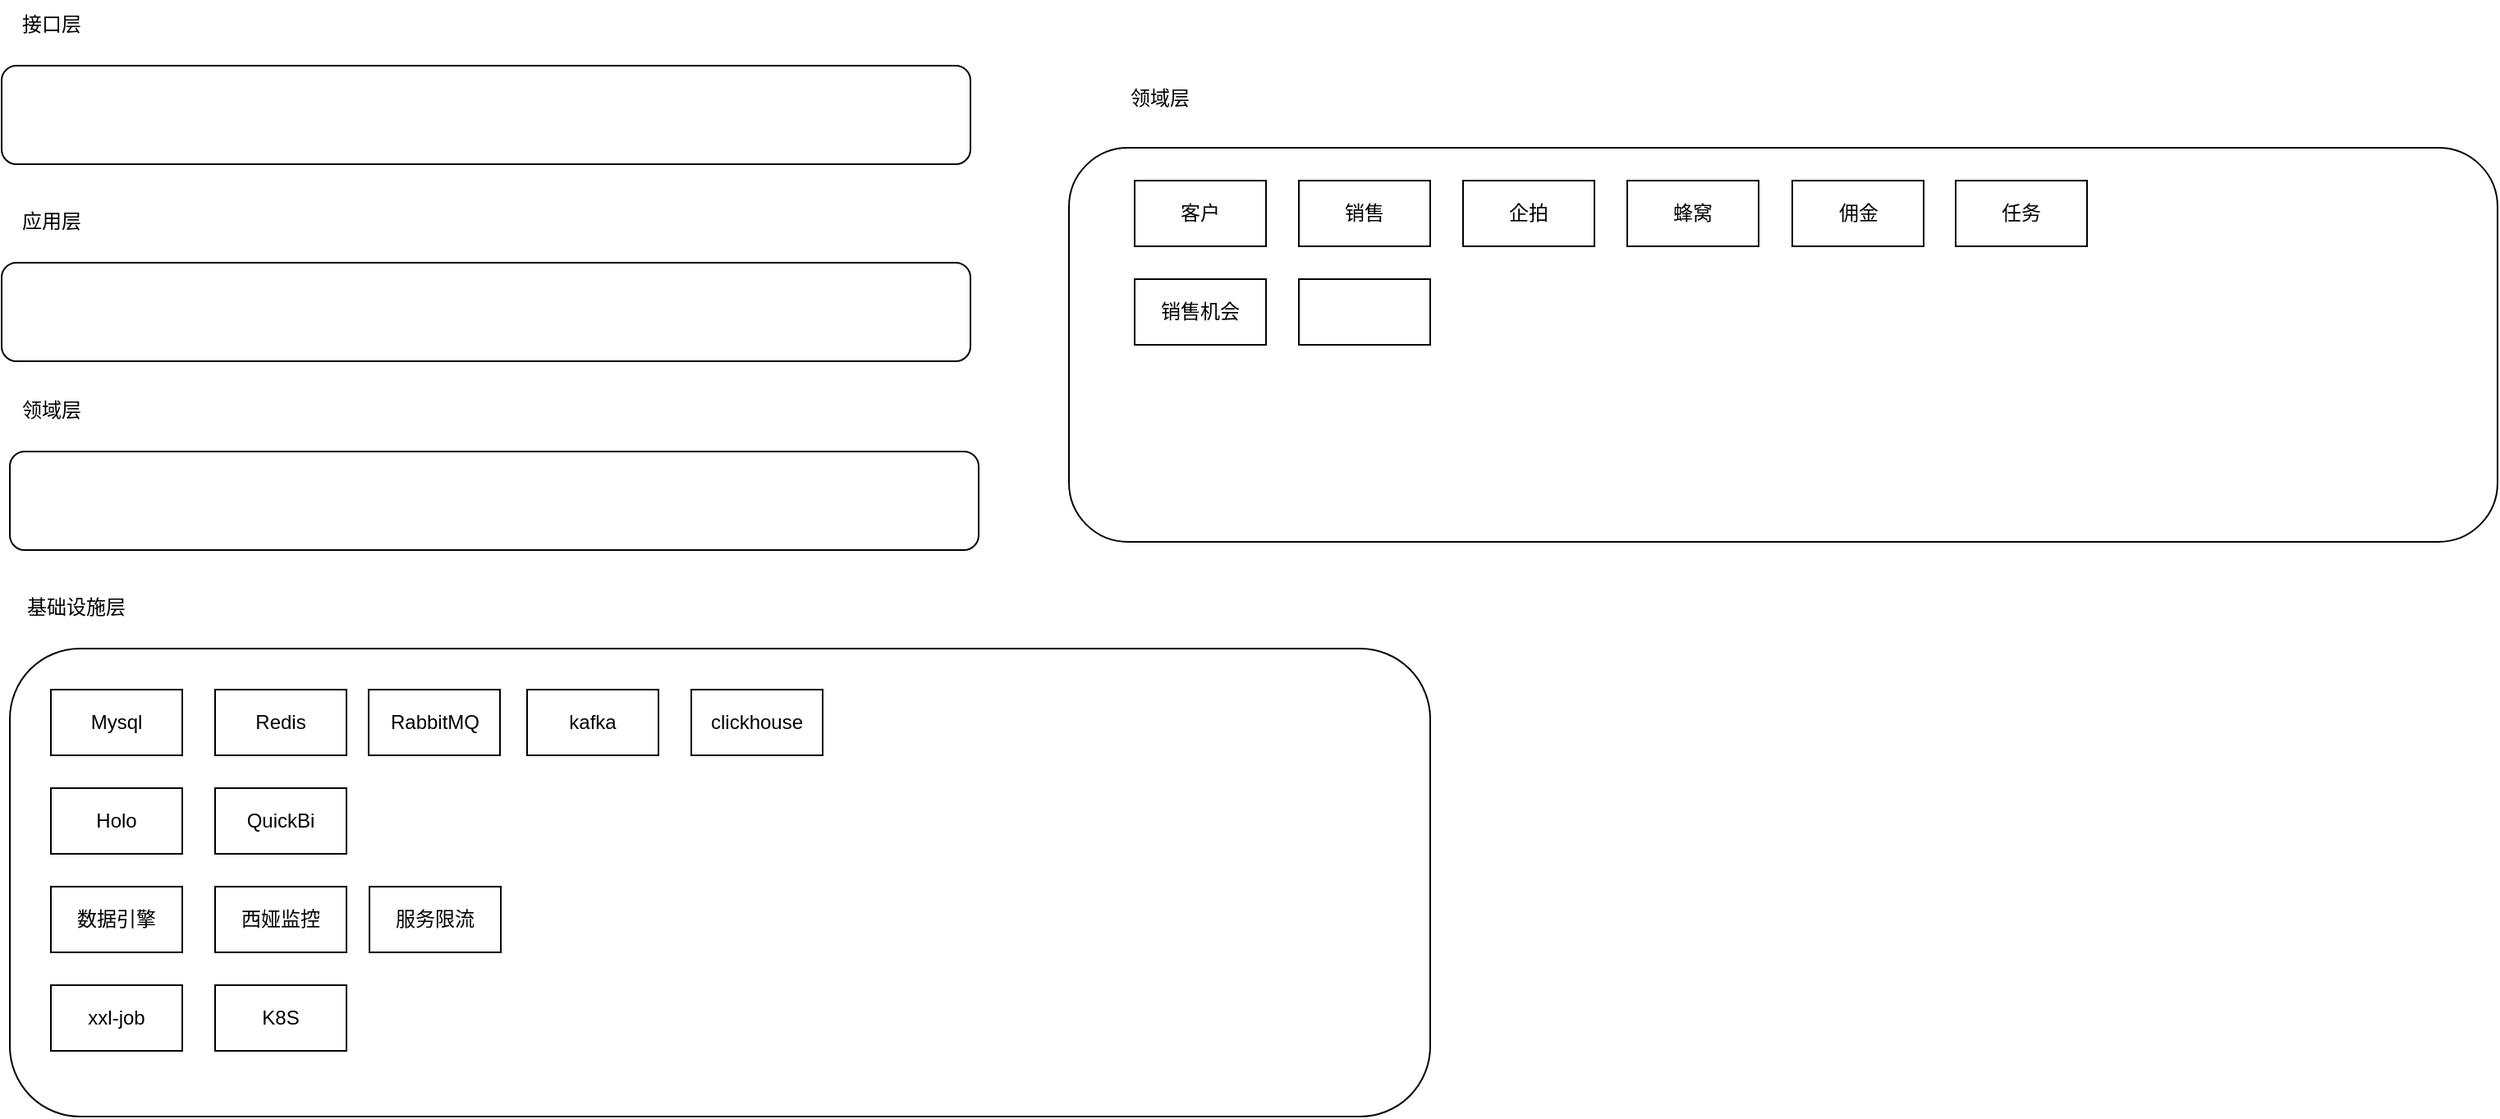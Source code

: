 <mxfile version="24.7.17">
  <diagram name="第 1 页" id="JO-shfudhJepJnUqwN1Y">
    <mxGraphModel dx="2074" dy="1145" grid="1" gridSize="10" guides="1" tooltips="1" connect="1" arrows="1" fold="1" page="1" pageScale="1" pageWidth="827" pageHeight="1169" math="0" shadow="0">
      <root>
        <mxCell id="0" />
        <mxCell id="1" parent="0" />
        <mxCell id="fh_mZoaNWu5ApxOv-ETk-3" value="" style="rounded=1;whiteSpace=wrap;html=1;" vertex="1" parent="1">
          <mxGeometry x="155" y="515" width="590" height="60" as="geometry" />
        </mxCell>
        <mxCell id="fh_mZoaNWu5ApxOv-ETk-4" value="领域层" style="text;html=1;align=center;verticalAlign=middle;resizable=0;points=[];autosize=1;strokeColor=none;fillColor=none;" vertex="1" parent="1">
          <mxGeometry x="150" y="475" width="60" height="30" as="geometry" />
        </mxCell>
        <mxCell id="fh_mZoaNWu5ApxOv-ETk-5" value="" style="rounded=1;whiteSpace=wrap;html=1;" vertex="1" parent="1">
          <mxGeometry x="155" y="635" width="865" height="285" as="geometry" />
        </mxCell>
        <mxCell id="fh_mZoaNWu5ApxOv-ETk-6" value="基础设施层" style="text;html=1;align=center;verticalAlign=middle;resizable=0;points=[];autosize=1;strokeColor=none;fillColor=none;" vertex="1" parent="1">
          <mxGeometry x="155" y="595" width="80" height="30" as="geometry" />
        </mxCell>
        <mxCell id="fh_mZoaNWu5ApxOv-ETk-7" value="Mysql" style="rounded=0;whiteSpace=wrap;html=1;" vertex="1" parent="1">
          <mxGeometry x="180" y="660" width="80" height="40" as="geometry" />
        </mxCell>
        <mxCell id="fh_mZoaNWu5ApxOv-ETk-9" value="clickhouse" style="rounded=0;whiteSpace=wrap;html=1;" vertex="1" parent="1">
          <mxGeometry x="570" y="660" width="80" height="40" as="geometry" />
        </mxCell>
        <mxCell id="fh_mZoaNWu5ApxOv-ETk-10" value="Redis" style="rounded=0;whiteSpace=wrap;html=1;" vertex="1" parent="1">
          <mxGeometry x="280" y="660" width="80" height="40" as="geometry" />
        </mxCell>
        <mxCell id="fh_mZoaNWu5ApxOv-ETk-11" value="RabbitMQ" style="rounded=0;whiteSpace=wrap;html=1;" vertex="1" parent="1">
          <mxGeometry x="373.5" y="660" width="80" height="40" as="geometry" />
        </mxCell>
        <mxCell id="fh_mZoaNWu5ApxOv-ETk-12" value="kafka" style="rounded=0;whiteSpace=wrap;html=1;" vertex="1" parent="1">
          <mxGeometry x="470" y="660" width="80" height="40" as="geometry" />
        </mxCell>
        <mxCell id="fh_mZoaNWu5ApxOv-ETk-13" value="Holo" style="rounded=0;whiteSpace=wrap;html=1;" vertex="1" parent="1">
          <mxGeometry x="180" y="720" width="80" height="40" as="geometry" />
        </mxCell>
        <mxCell id="fh_mZoaNWu5ApxOv-ETk-14" value="QuickBi" style="rounded=0;whiteSpace=wrap;html=1;" vertex="1" parent="1">
          <mxGeometry x="280" y="720" width="80" height="40" as="geometry" />
        </mxCell>
        <mxCell id="fh_mZoaNWu5ApxOv-ETk-15" value="数据引擎" style="rounded=0;whiteSpace=wrap;html=1;" vertex="1" parent="1">
          <mxGeometry x="180" y="780" width="80" height="40" as="geometry" />
        </mxCell>
        <mxCell id="fh_mZoaNWu5ApxOv-ETk-16" value="西娅监控" style="rounded=0;whiteSpace=wrap;html=1;" vertex="1" parent="1">
          <mxGeometry x="280" y="780" width="80" height="40" as="geometry" />
        </mxCell>
        <mxCell id="fh_mZoaNWu5ApxOv-ETk-17" value="服务限流" style="rounded=0;whiteSpace=wrap;html=1;" vertex="1" parent="1">
          <mxGeometry x="374" y="780" width="80" height="40" as="geometry" />
        </mxCell>
        <mxCell id="fh_mZoaNWu5ApxOv-ETk-18" value="xxl-job" style="rounded=0;whiteSpace=wrap;html=1;" vertex="1" parent="1">
          <mxGeometry x="180" y="840" width="80" height="40" as="geometry" />
        </mxCell>
        <mxCell id="fh_mZoaNWu5ApxOv-ETk-19" value="K8S" style="rounded=0;whiteSpace=wrap;html=1;" vertex="1" parent="1">
          <mxGeometry x="280" y="840" width="80" height="40" as="geometry" />
        </mxCell>
        <mxCell id="fh_mZoaNWu5ApxOv-ETk-21" value="" style="rounded=1;whiteSpace=wrap;html=1;" vertex="1" parent="1">
          <mxGeometry x="150" y="280" width="590" height="60" as="geometry" />
        </mxCell>
        <mxCell id="fh_mZoaNWu5ApxOv-ETk-22" value="接口层" style="text;html=1;align=center;verticalAlign=middle;resizable=0;points=[];autosize=1;strokeColor=none;fillColor=none;" vertex="1" parent="1">
          <mxGeometry x="150" y="240" width="60" height="30" as="geometry" />
        </mxCell>
        <mxCell id="fh_mZoaNWu5ApxOv-ETk-23" value="应用层" style="text;html=1;align=center;verticalAlign=middle;resizable=0;points=[];autosize=1;strokeColor=none;fillColor=none;" vertex="1" parent="1">
          <mxGeometry x="150" y="360" width="60" height="30" as="geometry" />
        </mxCell>
        <mxCell id="fh_mZoaNWu5ApxOv-ETk-24" value="" style="rounded=1;whiteSpace=wrap;html=1;" vertex="1" parent="1">
          <mxGeometry x="150" y="400" width="590" height="60" as="geometry" />
        </mxCell>
        <mxCell id="fh_mZoaNWu5ApxOv-ETk-27" value="" style="rounded=1;whiteSpace=wrap;html=1;" vertex="1" parent="1">
          <mxGeometry x="800" y="330" width="870" height="240" as="geometry" />
        </mxCell>
        <mxCell id="fh_mZoaNWu5ApxOv-ETk-28" value="领域层" style="text;html=1;align=center;verticalAlign=middle;resizable=0;points=[];autosize=1;strokeColor=none;fillColor=none;" vertex="1" parent="1">
          <mxGeometry x="825" y="285" width="60" height="30" as="geometry" />
        </mxCell>
        <mxCell id="fh_mZoaNWu5ApxOv-ETk-29" value="客户" style="rounded=0;whiteSpace=wrap;html=1;" vertex="1" parent="1">
          <mxGeometry x="840" y="350" width="80" height="40" as="geometry" />
        </mxCell>
        <mxCell id="fh_mZoaNWu5ApxOv-ETk-30" value="销售" style="rounded=0;whiteSpace=wrap;html=1;" vertex="1" parent="1">
          <mxGeometry x="940" y="350" width="80" height="40" as="geometry" />
        </mxCell>
        <mxCell id="fh_mZoaNWu5ApxOv-ETk-31" value="销售机会" style="rounded=0;whiteSpace=wrap;html=1;" vertex="1" parent="1">
          <mxGeometry x="840" y="410" width="80" height="40" as="geometry" />
        </mxCell>
        <mxCell id="fh_mZoaNWu5ApxOv-ETk-32" value="佣金" style="rounded=0;whiteSpace=wrap;html=1;" vertex="1" parent="1">
          <mxGeometry x="1240.5" y="350" width="80" height="40" as="geometry" />
        </mxCell>
        <mxCell id="fh_mZoaNWu5ApxOv-ETk-33" value="任务" style="rounded=0;whiteSpace=wrap;html=1;" vertex="1" parent="1">
          <mxGeometry x="1340" y="350" width="80" height="40" as="geometry" />
        </mxCell>
        <mxCell id="fh_mZoaNWu5ApxOv-ETk-43" value="企拍" style="rounded=0;whiteSpace=wrap;html=1;" vertex="1" parent="1">
          <mxGeometry x="1040" y="350" width="80" height="40" as="geometry" />
        </mxCell>
        <mxCell id="fh_mZoaNWu5ApxOv-ETk-44" value="蜂窝" style="rounded=0;whiteSpace=wrap;html=1;" vertex="1" parent="1">
          <mxGeometry x="1140" y="350" width="80" height="40" as="geometry" />
        </mxCell>
        <mxCell id="fh_mZoaNWu5ApxOv-ETk-46" value="" style="rounded=0;whiteSpace=wrap;html=1;" vertex="1" parent="1">
          <mxGeometry x="940" y="410" width="80" height="40" as="geometry" />
        </mxCell>
      </root>
    </mxGraphModel>
  </diagram>
</mxfile>
